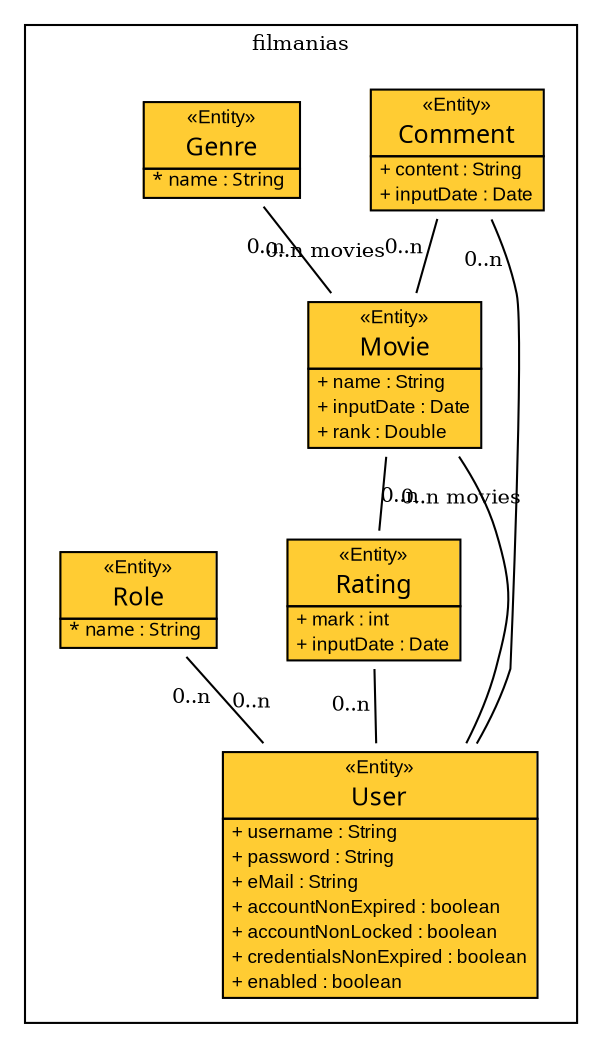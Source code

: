 
	
digraph G {             
	fontsize = 10        
	node [                          
		fontsize = 10                
		fontname="arial"
		shape=plaintext
	     ]        
	     
	edge [                            
		fontsize = 10        
	     ]        
	
	
	
		subgraph clusterfilmanias {
			label = "filmanias"  
			
				
				
				

	Comment [label=<<table border="0" cellborder="1" cellspacing="0" cellpadding="0" port="p" bgcolor="#FFCC33">
	<tr><td>
	<table border="0" cellspacing="1" cellpadding="1">
		<tr><td> &laquo;Entity&raquo; </td></tr>
		<tr><td><font face="arialbd"  point-size="12.0"> Comment </font></td></tr>
	</table></td></tr>
	
	
		<tr><td>
			<table border="0" cellspacing="0" cellpadding="1">	
		
		
			
				<tr><td align="left"> + content : String </td></tr>
			
		
		

		
			
				<tr><td align="left"> + inputDate : Date </td></tr>
			
		
		

		
		
		
			</table>		
		</td></tr>
	
	
	
	</table>>, fontname="arial", fontcolor="black", fontsize=9.0];



	Genre [label=<<table border="0" cellborder="1" cellspacing="0" cellpadding="0" port="p" bgcolor="#FFCC33">
	<tr><td>
	<table border="0" cellspacing="1" cellpadding="1">
		<tr><td> &laquo;Entity&raquo; </td></tr>
		<tr><td><font face="arialbd"  point-size="12.0"> Genre </font></td></tr>
	</table></td></tr>
	
	
		<tr><td>
			<table border="0" cellspacing="0" cellpadding="1">	
		
		
			 
				<tr><td align="left"><font face="arialbd"> * name : String </font> </td></tr>			
			
		
		

		
		
		
			</table>		
		</td></tr>
	
	
	
	</table>>, fontname="arial", fontcolor="black", fontsize=9.0];



	Movie [label=<<table border="0" cellborder="1" cellspacing="0" cellpadding="0" port="p" bgcolor="#FFCC33">
	<tr><td>
	<table border="0" cellspacing="1" cellpadding="1">
		<tr><td> &laquo;Entity&raquo; </td></tr>
		<tr><td><font face="arialbd"  point-size="12.0"> Movie </font></td></tr>
	</table></td></tr>
	
	
		<tr><td>
			<table border="0" cellspacing="0" cellpadding="1">	
		
		
			
				<tr><td align="left"> + name : String </td></tr>
			
		
		

		
			
				<tr><td align="left"> + inputDate : Date </td></tr>
			
		
		

		
			
				<tr><td align="left"> + rank : Double </td></tr>
			
		
		

		
		
		
			</table>		
		</td></tr>
	
	
	
	</table>>, fontname="arial", fontcolor="black", fontsize=9.0];



	Rating [label=<<table border="0" cellborder="1" cellspacing="0" cellpadding="0" port="p" bgcolor="#FFCC33">
	<tr><td>
	<table border="0" cellspacing="1" cellpadding="1">
		<tr><td> &laquo;Entity&raquo; </td></tr>
		<tr><td><font face="arialbd"  point-size="12.0"> Rating </font></td></tr>
	</table></td></tr>
	
	
		<tr><td>
			<table border="0" cellspacing="0" cellpadding="1">	
		
		
			
				<tr><td align="left"> + mark : int </td></tr>
			
		
		

		
			
				<tr><td align="left"> + inputDate : Date </td></tr>
			
		
		

		
		
		
			</table>		
		</td></tr>
	
	
	
	</table>>, fontname="arial", fontcolor="black", fontsize=9.0];



	Role [label=<<table border="0" cellborder="1" cellspacing="0" cellpadding="0" port="p" bgcolor="#FFCC33">
	<tr><td>
	<table border="0" cellspacing="1" cellpadding="1">
		<tr><td> &laquo;Entity&raquo; </td></tr>
		<tr><td><font face="arialbd"  point-size="12.0"> Role </font></td></tr>
	</table></td></tr>
	
	
		<tr><td>
			<table border="0" cellspacing="0" cellpadding="1">	
		
		
			 
				<tr><td align="left"><font face="arialbd"> * name : String </font> </td></tr>			
			
		
		

		
		
		
			</table>		
		</td></tr>
	
	
	
	</table>>, fontname="arial", fontcolor="black", fontsize=9.0];



	User [label=<<table border="0" cellborder="1" cellspacing="0" cellpadding="0" port="p" bgcolor="#FFCC33">
	<tr><td>
	<table border="0" cellspacing="1" cellpadding="1">
		<tr><td> &laquo;Entity&raquo; </td></tr>
		<tr><td><font face="arialbd"  point-size="12.0"> User </font></td></tr>
	</table></td></tr>
	
	
		<tr><td>
			<table border="0" cellspacing="0" cellpadding="1">	
		
		
			
				<tr><td align="left"> + username : String </td></tr>
			
		
		

		
			
				<tr><td align="left"> + password : String </td></tr>
			
		
		

		
			
				<tr><td align="left"> + eMail : String </td></tr>
			
		
		

		
			
				<tr><td align="left"> + accountNonExpired : boolean </td></tr>
			
		
		

		
			
				<tr><td align="left"> + accountNonLocked : boolean </td></tr>
			
		
		

		
			
				<tr><td align="left"> + credentialsNonExpired : boolean </td></tr>
			
		
		

		
			
				<tr><td align="left"> + enabled : boolean </td></tr>
			
		
		

		
		
		
			</table>		
		</td></tr>
	
	
	
	</table>>, fontname="arial", fontcolor="black", fontsize=9.0];


			
		}
	

	
		
	edge [arrowhead = "empty"]

		
		
	edge [arrowhead = "none"]

		
	    	edge [arrowtail="none" arrowhead = "none" headlabel="" taillabel="0..n " labeldistance="2.0" labelangle="-30"]
	
		Comment -> Movie

	    	edge [arrowtail="none" arrowhead = "none" headlabel="" taillabel="0..n " labeldistance="2.0" labelangle="-30"]
	
		Comment -> User

	    	edge [arrowtail="none" arrowhead = "none" headlabel="0..n movies" taillabel="0..n " labeldistance="2.0" labelangle="-30"]
	
		Genre -> Movie

	    	edge [arrowtail="none" arrowhead = "none" headlabel="0..n " taillabel="" labeldistance="2.0" labelangle="-30"]
	
		Movie -> Rating

	    	edge [arrowtail="none" arrowhead = "none" headlabel="" taillabel="0..n movies" labeldistance="2.0" labelangle="-30"]
	
		Movie -> User

	    	edge [arrowtail="none" arrowhead = "none" headlabel="" taillabel="0..n " labeldistance="2.0" labelangle="-30"]
	
		Rating -> User

	    	edge [arrowtail="none" arrowhead = "none" headlabel="0..n " taillabel="0..n " labeldistance="2.0" labelangle="-30"]
	
		Role -> User

		
	
	
	}
	
